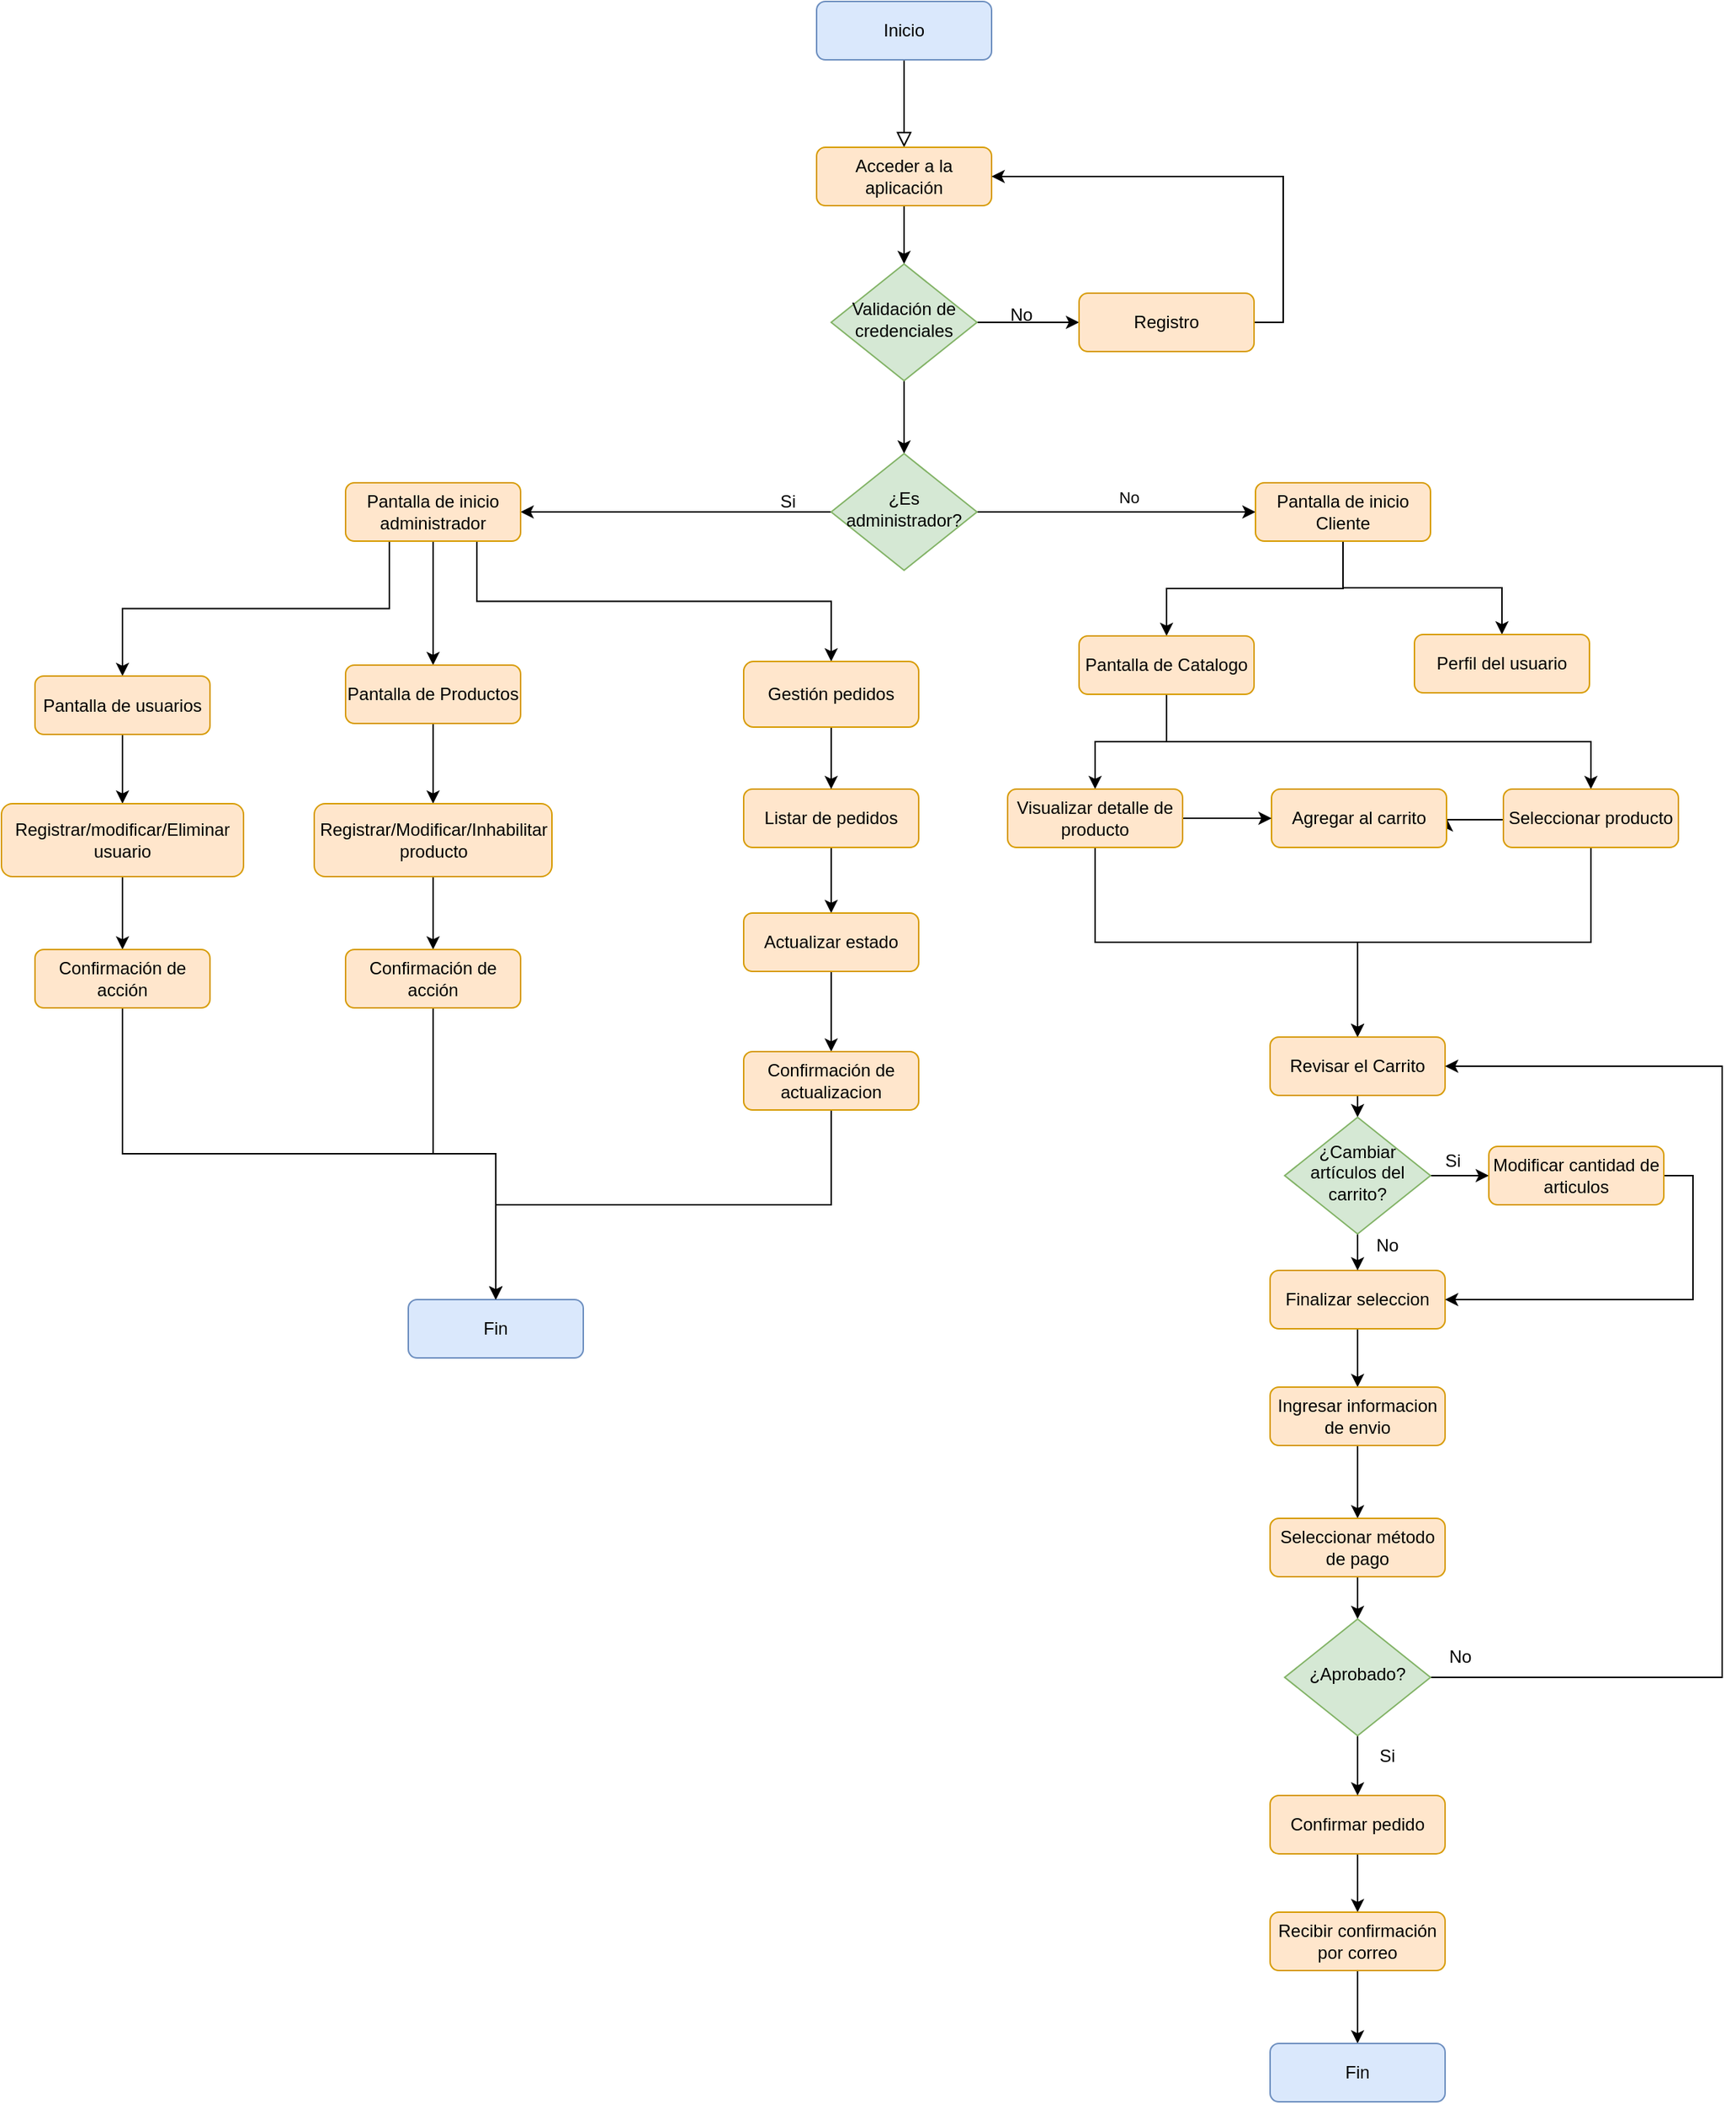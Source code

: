 <mxfile pages="2">
    <diagram id="xbbEQTAgCI8tYSc6bjoW" name="diagrama_de_flujo_juliana_v1">
        <mxGraphModel dx="777" dy="829" grid="1" gridSize="10" guides="1" tooltips="1" connect="1" arrows="1" fold="1" page="1" pageScale="1" pageWidth="827" pageHeight="1169" math="0" shadow="0">
            <root>
                <mxCell id="0"/>
                <mxCell id="1" parent="0"/>
                <mxCell id="FXnHZkVsz2hOcZw9EoI9-1" value="" style="rounded=0;html=1;jettySize=auto;orthogonalLoop=1;fontSize=11;endArrow=block;endFill=0;endSize=8;strokeWidth=1;shadow=0;labelBackgroundColor=none;edgeStyle=orthogonalEdgeStyle;entryX=0.5;entryY=0;entryDx=0;entryDy=0;" parent="1" source="FXnHZkVsz2hOcZw9EoI9-2" target="FXnHZkVsz2hOcZw9EoI9-4" edge="1">
                    <mxGeometry relative="1" as="geometry"/>
                </mxCell>
                <mxCell id="FXnHZkVsz2hOcZw9EoI9-2" value="Inicio" style="rounded=1;whiteSpace=wrap;html=1;fontSize=12;glass=0;strokeWidth=1;shadow=0;fillColor=#dae8fc;strokeColor=#6c8ebf;" parent="1" vertex="1">
                    <mxGeometry x="869" y="160" width="120" height="40" as="geometry"/>
                </mxCell>
                <mxCell id="FXnHZkVsz2hOcZw9EoI9-3" style="edgeStyle=orthogonalEdgeStyle;rounded=0;orthogonalLoop=1;jettySize=auto;html=1;exitX=0.5;exitY=1;exitDx=0;exitDy=0;entryX=0.5;entryY=0;entryDx=0;entryDy=0;" parent="1" source="FXnHZkVsz2hOcZw9EoI9-4" target="FXnHZkVsz2hOcZw9EoI9-7" edge="1">
                    <mxGeometry relative="1" as="geometry"/>
                </mxCell>
                <mxCell id="FXnHZkVsz2hOcZw9EoI9-4" value="Acceder a la aplicación" style="rounded=1;whiteSpace=wrap;html=1;fontSize=12;glass=0;strokeWidth=1;shadow=0;fillColor=#ffe6cc;strokeColor=#d79b00;" parent="1" vertex="1">
                    <mxGeometry x="869" y="260" width="120" height="40" as="geometry"/>
                </mxCell>
                <mxCell id="FXnHZkVsz2hOcZw9EoI9-5" style="edgeStyle=orthogonalEdgeStyle;rounded=0;orthogonalLoop=1;jettySize=auto;html=1;exitX=1;exitY=0.5;exitDx=0;exitDy=0;entryX=0;entryY=0.5;entryDx=0;entryDy=0;" parent="1" source="FXnHZkVsz2hOcZw9EoI9-7" target="FXnHZkVsz2hOcZw9EoI9-8" edge="1">
                    <mxGeometry relative="1" as="geometry">
                        <mxPoint x="1039" y="380" as="targetPoint"/>
                    </mxGeometry>
                </mxCell>
                <mxCell id="FXnHZkVsz2hOcZw9EoI9-6" style="edgeStyle=orthogonalEdgeStyle;rounded=0;orthogonalLoop=1;jettySize=auto;html=1;exitX=0.5;exitY=1;exitDx=0;exitDy=0;" parent="1" source="FXnHZkVsz2hOcZw9EoI9-7" target="FXnHZkVsz2hOcZw9EoI9-14" edge="1">
                    <mxGeometry relative="1" as="geometry">
                        <mxPoint x="929" y="470" as="targetPoint"/>
                    </mxGeometry>
                </mxCell>
                <mxCell id="FXnHZkVsz2hOcZw9EoI9-7" value="Validación de credenciales" style="rhombus;whiteSpace=wrap;html=1;shadow=0;fontFamily=Helvetica;fontSize=12;align=center;strokeWidth=1;spacing=6;spacingTop=-4;fillColor=#d5e8d4;strokeColor=#82b366;" parent="1" vertex="1">
                    <mxGeometry x="879" y="340" width="100" height="80" as="geometry"/>
                </mxCell>
                <mxCell id="051UKTV471z8U81j5HlO-1" style="edgeStyle=orthogonalEdgeStyle;rounded=0;orthogonalLoop=1;jettySize=auto;html=1;exitX=1;exitY=0.5;exitDx=0;exitDy=0;entryX=1;entryY=0.5;entryDx=0;entryDy=0;" parent="1" source="FXnHZkVsz2hOcZw9EoI9-8" target="FXnHZkVsz2hOcZw9EoI9-4" edge="1">
                    <mxGeometry relative="1" as="geometry"/>
                </mxCell>
                <mxCell id="FXnHZkVsz2hOcZw9EoI9-8" value="Registro" style="rounded=1;whiteSpace=wrap;html=1;fontSize=12;glass=0;strokeWidth=1;shadow=0;fillColor=#ffe6cc;strokeColor=#d79b00;" parent="1" vertex="1">
                    <mxGeometry x="1049" y="360" width="120" height="40" as="geometry"/>
                </mxCell>
                <mxCell id="FXnHZkVsz2hOcZw9EoI9-11" style="edgeStyle=orthogonalEdgeStyle;rounded=0;orthogonalLoop=1;jettySize=auto;html=1;exitX=1;exitY=0.5;exitDx=0;exitDy=0;entryX=0;entryY=0.5;entryDx=0;entryDy=0;" parent="1" source="FXnHZkVsz2hOcZw9EoI9-14" target="FXnHZkVsz2hOcZw9EoI9-17" edge="1">
                    <mxGeometry relative="1" as="geometry"/>
                </mxCell>
                <mxCell id="FXnHZkVsz2hOcZw9EoI9-12" value="No" style="edgeLabel;html=1;align=center;verticalAlign=middle;resizable=0;points=[];" parent="FXnHZkVsz2hOcZw9EoI9-11" vertex="1" connectable="0">
                    <mxGeometry x="0.216" y="-1" relative="1" as="geometry">
                        <mxPoint x="-12" y="-11" as="offset"/>
                    </mxGeometry>
                </mxCell>
                <mxCell id="FXnHZkVsz2hOcZw9EoI9-13" style="edgeStyle=orthogonalEdgeStyle;rounded=0;orthogonalLoop=1;jettySize=auto;html=1;exitX=0;exitY=0.5;exitDx=0;exitDy=0;" parent="1" source="FXnHZkVsz2hOcZw9EoI9-14" target="FXnHZkVsz2hOcZw9EoI9-21" edge="1">
                    <mxGeometry relative="1" as="geometry"/>
                </mxCell>
                <mxCell id="FXnHZkVsz2hOcZw9EoI9-14" value="¿Es administrador?" style="rhombus;whiteSpace=wrap;html=1;shadow=0;fontFamily=Helvetica;fontSize=12;align=center;strokeWidth=1;spacing=6;spacingTop=-4;fillColor=#d5e8d4;strokeColor=#82b366;" parent="1" vertex="1">
                    <mxGeometry x="879" y="470" width="100" height="80" as="geometry"/>
                </mxCell>
                <mxCell id="FXnHZkVsz2hOcZw9EoI9-15" style="edgeStyle=orthogonalEdgeStyle;rounded=0;orthogonalLoop=1;jettySize=auto;html=1;exitX=0.5;exitY=1;exitDx=0;exitDy=0;entryX=0.5;entryY=0;entryDx=0;entryDy=0;" parent="1" source="FXnHZkVsz2hOcZw9EoI9-17" target="FXnHZkVsz2hOcZw9EoI9-23" edge="1">
                    <mxGeometry relative="1" as="geometry"/>
                </mxCell>
                <mxCell id="FXnHZkVsz2hOcZw9EoI9-16" style="edgeStyle=orthogonalEdgeStyle;rounded=0;orthogonalLoop=1;jettySize=auto;html=1;exitX=0.5;exitY=1;exitDx=0;exitDy=0;" parent="1" source="FXnHZkVsz2hOcZw9EoI9-17" target="FXnHZkVsz2hOcZw9EoI9-67" edge="1">
                    <mxGeometry relative="1" as="geometry">
                        <mxPoint x="1389" y="610" as="targetPoint"/>
                    </mxGeometry>
                </mxCell>
                <mxCell id="FXnHZkVsz2hOcZw9EoI9-17" value="Pantalla de inicio Cliente" style="rounded=1;whiteSpace=wrap;html=1;fontSize=12;glass=0;strokeWidth=1;shadow=0;fillColor=#ffe6cc;strokeColor=#d79b00;" parent="1" vertex="1">
                    <mxGeometry x="1170" y="490" width="120" height="40" as="geometry"/>
                </mxCell>
                <mxCell id="FXnHZkVsz2hOcZw9EoI9-18" style="edgeStyle=orthogonalEdgeStyle;rounded=0;orthogonalLoop=1;jettySize=auto;html=1;exitX=0.5;exitY=1;exitDx=0;exitDy=0;" parent="1" source="FXnHZkVsz2hOcZw9EoI9-21" target="FXnHZkVsz2hOcZw9EoI9-49" edge="1">
                    <mxGeometry relative="1" as="geometry">
                        <mxPoint x="606.286" y="580" as="targetPoint"/>
                    </mxGeometry>
                </mxCell>
                <mxCell id="FXnHZkVsz2hOcZw9EoI9-19" style="edgeStyle=orthogonalEdgeStyle;rounded=0;orthogonalLoop=1;jettySize=auto;html=1;exitX=0.75;exitY=1;exitDx=0;exitDy=0;entryX=0.5;entryY=0;entryDx=0;entryDy=0;" parent="1" source="FXnHZkVsz2hOcZw9EoI9-21" target="FXnHZkVsz2hOcZw9EoI9-62" edge="1">
                    <mxGeometry relative="1" as="geometry">
                        <mxPoint x="879" y="620" as="targetPoint"/>
                    </mxGeometry>
                </mxCell>
                <mxCell id="FXnHZkVsz2hOcZw9EoI9-20" style="edgeStyle=orthogonalEdgeStyle;rounded=0;orthogonalLoop=1;jettySize=auto;html=1;exitX=0.25;exitY=1;exitDx=0;exitDy=0;entryX=0.5;entryY=0;entryDx=0;entryDy=0;" parent="1" source="FXnHZkVsz2hOcZw9EoI9-21" target="FXnHZkVsz2hOcZw9EoI9-51" edge="1">
                    <mxGeometry relative="1" as="geometry"/>
                </mxCell>
                <mxCell id="FXnHZkVsz2hOcZw9EoI9-21" value="Pantalla de inicio administrador" style="rounded=1;whiteSpace=wrap;html=1;fontSize=12;glass=0;strokeWidth=1;shadow=0;fillColor=#ffe6cc;strokeColor=#d79b00;" parent="1" vertex="1">
                    <mxGeometry x="546" y="490" width="120" height="40" as="geometry"/>
                </mxCell>
                <mxCell id="FXnHZkVsz2hOcZw9EoI9-22" style="edgeStyle=orthogonalEdgeStyle;rounded=0;orthogonalLoop=1;jettySize=auto;html=1;exitX=0.5;exitY=1;exitDx=0;exitDy=0;entryX=0.5;entryY=0;entryDx=0;entryDy=0;" parent="1" source="FXnHZkVsz2hOcZw9EoI9-23" target="FXnHZkVsz2hOcZw9EoI9-26" edge="1">
                    <mxGeometry relative="1" as="geometry"/>
                </mxCell>
                <mxCell id="oEenK_Bo5vY6mumrumCc-2" style="edgeStyle=orthogonalEdgeStyle;rounded=0;orthogonalLoop=1;jettySize=auto;html=1;exitX=0.5;exitY=1;exitDx=0;exitDy=0;" parent="1" source="FXnHZkVsz2hOcZw9EoI9-23" target="oEenK_Bo5vY6mumrumCc-1" edge="1">
                    <mxGeometry relative="1" as="geometry"/>
                </mxCell>
                <mxCell id="FXnHZkVsz2hOcZw9EoI9-23" value="Pantalla de Catalogo" style="rounded=1;whiteSpace=wrap;html=1;fontSize=12;glass=0;strokeWidth=1;shadow=0;fillColor=#ffe6cc;strokeColor=#d79b00;" parent="1" vertex="1">
                    <mxGeometry x="1049" y="595" width="120" height="40" as="geometry"/>
                </mxCell>
                <mxCell id="FXnHZkVsz2hOcZw9EoI9-24" style="edgeStyle=orthogonalEdgeStyle;rounded=0;orthogonalLoop=1;jettySize=auto;html=1;exitX=1;exitY=0.5;exitDx=0;exitDy=0;entryX=1;entryY=0.5;entryDx=0;entryDy=0;" parent="1" source="FXnHZkVsz2hOcZw9EoI9-26" target="FXnHZkVsz2hOcZw9EoI9-27" edge="1">
                    <mxGeometry relative="1" as="geometry">
                        <mxPoint x="1360" y="720.529" as="targetPoint"/>
                        <Array as="points">
                            <mxPoint x="1340" y="721"/>
                            <mxPoint x="1270" y="721"/>
                        </Array>
                    </mxGeometry>
                </mxCell>
                <mxCell id="FXnHZkVsz2hOcZw9EoI9-25" value="" style="edgeStyle=orthogonalEdgeStyle;rounded=0;orthogonalLoop=1;jettySize=auto;html=1;entryX=0.5;entryY=0;entryDx=0;entryDy=0;exitX=0.5;exitY=1;exitDx=0;exitDy=0;" parent="1" source="FXnHZkVsz2hOcZw9EoI9-26" target="FXnHZkVsz2hOcZw9EoI9-29" edge="1">
                    <mxGeometry relative="1" as="geometry">
                        <mxPoint x="1220" y="810" as="targetPoint"/>
                    </mxGeometry>
                </mxCell>
                <mxCell id="FXnHZkVsz2hOcZw9EoI9-26" value="Seleccionar producto" style="rounded=1;whiteSpace=wrap;html=1;fontSize=12;glass=0;strokeWidth=1;shadow=0;fillColor=#ffe6cc;strokeColor=#d79b00;" parent="1" vertex="1">
                    <mxGeometry x="1340" y="700" width="120" height="40" as="geometry"/>
                </mxCell>
                <mxCell id="FXnHZkVsz2hOcZw9EoI9-27" value="Agregar al carrito" style="rounded=1;whiteSpace=wrap;html=1;fontSize=12;glass=0;strokeWidth=1;shadow=0;fillColor=#ffe6cc;strokeColor=#d79b00;" parent="1" vertex="1">
                    <mxGeometry x="1181" y="700" width="120" height="40" as="geometry"/>
                </mxCell>
                <mxCell id="FXnHZkVsz2hOcZw9EoI9-28" style="edgeStyle=orthogonalEdgeStyle;rounded=0;orthogonalLoop=1;jettySize=auto;html=1;exitX=0.5;exitY=1;exitDx=0;exitDy=0;entryX=0.5;entryY=0;entryDx=0;entryDy=0;" parent="1" source="FXnHZkVsz2hOcZw9EoI9-29" target="FXnHZkVsz2hOcZw9EoI9-70" edge="1">
                    <mxGeometry relative="1" as="geometry">
                        <mxPoint x="1239.667" y="970" as="targetPoint"/>
                    </mxGeometry>
                </mxCell>
                <mxCell id="FXnHZkVsz2hOcZw9EoI9-29" value="Revisar el Carrito" style="rounded=1;whiteSpace=wrap;html=1;fontSize=12;glass=0;strokeWidth=1;shadow=0;fillColor=#ffe6cc;strokeColor=#d79b00;" parent="1" vertex="1">
                    <mxGeometry x="1180" y="870" width="120" height="40" as="geometry"/>
                </mxCell>
                <mxCell id="FXnHZkVsz2hOcZw9EoI9-30" style="edgeStyle=orthogonalEdgeStyle;rounded=0;orthogonalLoop=1;jettySize=auto;html=1;exitX=0.5;exitY=1;exitDx=0;exitDy=0;entryX=0.5;entryY=0;entryDx=0;entryDy=0;" parent="1" source="FXnHZkVsz2hOcZw9EoI9-31" target="FXnHZkVsz2hOcZw9EoI9-33" edge="1">
                    <mxGeometry relative="1" as="geometry">
                        <mxPoint x="1239.667" y="1110" as="targetPoint"/>
                    </mxGeometry>
                </mxCell>
                <mxCell id="FXnHZkVsz2hOcZw9EoI9-31" value="Finalizar seleccion" style="rounded=1;whiteSpace=wrap;html=1;fontSize=12;glass=0;strokeWidth=1;shadow=0;fillColor=#ffe6cc;strokeColor=#d79b00;" parent="1" vertex="1">
                    <mxGeometry x="1180" y="1030" width="120" height="40" as="geometry"/>
                </mxCell>
                <mxCell id="FXnHZkVsz2hOcZw9EoI9-32" style="edgeStyle=orthogonalEdgeStyle;rounded=0;orthogonalLoop=1;jettySize=auto;html=1;exitX=0.5;exitY=1;exitDx=0;exitDy=0;entryX=0.5;entryY=0;entryDx=0;entryDy=0;" parent="1" source="FXnHZkVsz2hOcZw9EoI9-33" target="FXnHZkVsz2hOcZw9EoI9-35" edge="1">
                    <mxGeometry relative="1" as="geometry">
                        <mxPoint x="1239.667" y="1190" as="targetPoint"/>
                    </mxGeometry>
                </mxCell>
                <mxCell id="FXnHZkVsz2hOcZw9EoI9-33" value="Ingresar informacion de envio" style="rounded=1;whiteSpace=wrap;html=1;fontSize=12;glass=0;strokeWidth=1;shadow=0;fillColor=#ffe6cc;strokeColor=#d79b00;" parent="1" vertex="1">
                    <mxGeometry x="1180" y="1110" width="120" height="40" as="geometry"/>
                </mxCell>
                <mxCell id="FXnHZkVsz2hOcZw9EoI9-34" style="edgeStyle=orthogonalEdgeStyle;rounded=0;orthogonalLoop=1;jettySize=auto;html=1;exitX=0.5;exitY=1;exitDx=0;exitDy=0;entryX=0.5;entryY=0;entryDx=0;entryDy=0;" parent="1" source="FXnHZkVsz2hOcZw9EoI9-35" target="FXnHZkVsz2hOcZw9EoI9-77" edge="1">
                    <mxGeometry relative="1" as="geometry"/>
                </mxCell>
                <mxCell id="FXnHZkVsz2hOcZw9EoI9-35" value="Seleccionar método de pago" style="rounded=1;whiteSpace=wrap;html=1;fontSize=12;glass=0;strokeWidth=1;shadow=0;fillColor=#ffe6cc;strokeColor=#d79b00;" parent="1" vertex="1">
                    <mxGeometry x="1180" y="1200" width="120" height="40" as="geometry"/>
                </mxCell>
                <mxCell id="FXnHZkVsz2hOcZw9EoI9-36" style="edgeStyle=orthogonalEdgeStyle;rounded=0;orthogonalLoop=1;jettySize=auto;html=1;exitX=0.5;exitY=1;exitDx=0;exitDy=0;entryX=0.5;entryY=0;entryDx=0;entryDy=0;" parent="1" source="FXnHZkVsz2hOcZw9EoI9-38" target="FXnHZkVsz2hOcZw9EoI9-40" edge="1">
                    <mxGeometry relative="1" as="geometry">
                        <mxPoint x="1240.2" y="1460" as="targetPoint"/>
                    </mxGeometry>
                </mxCell>
                <mxCell id="FXnHZkVsz2hOcZw9EoI9-38" value="Confirmar pedido" style="rounded=1;whiteSpace=wrap;html=1;fontSize=12;glass=0;strokeWidth=1;shadow=0;fillColor=#ffe6cc;strokeColor=#d79b00;" parent="1" vertex="1">
                    <mxGeometry x="1180" y="1390" width="120" height="40" as="geometry"/>
                </mxCell>
                <mxCell id="FXnHZkVsz2hOcZw9EoI9-39" style="rounded=0;orthogonalLoop=1;jettySize=auto;html=1;exitX=0.5;exitY=1;exitDx=0;exitDy=0;entryX=0.5;entryY=0;entryDx=0;entryDy=0;" parent="1" source="FXnHZkVsz2hOcZw9EoI9-40" target="FXnHZkVsz2hOcZw9EoI9-41" edge="1">
                    <mxGeometry relative="1" as="geometry">
                        <mxPoint x="1220" y="1550" as="targetPoint"/>
                    </mxGeometry>
                </mxCell>
                <mxCell id="FXnHZkVsz2hOcZw9EoI9-40" value="Recibir confirmación por correo" style="rounded=1;whiteSpace=wrap;html=1;fontSize=12;glass=0;strokeWidth=1;shadow=0;fillColor=#ffe6cc;strokeColor=#d79b00;" parent="1" vertex="1">
                    <mxGeometry x="1180" y="1470" width="120" height="40" as="geometry"/>
                </mxCell>
                <mxCell id="FXnHZkVsz2hOcZw9EoI9-41" value="Fin" style="rounded=1;whiteSpace=wrap;html=1;fontSize=12;glass=0;strokeWidth=1;shadow=0;fillColor=#dae8fc;strokeColor=#6c8ebf;" parent="1" vertex="1">
                    <mxGeometry x="1180" y="1560" width="120" height="40" as="geometry"/>
                </mxCell>
                <mxCell id="FXnHZkVsz2hOcZw9EoI9-42" value="Si" style="text;html=1;align=center;verticalAlign=middle;resizable=0;points=[];autosize=1;strokeColor=none;fillColor=none;" parent="1" vertex="1">
                    <mxGeometry x="834" y="488" width="30" height="30" as="geometry"/>
                </mxCell>
                <mxCell id="FXnHZkVsz2hOcZw9EoI9-43" value="No" style="text;html=1;align=center;verticalAlign=middle;resizable=0;points=[];autosize=1;strokeColor=none;fillColor=none;" parent="1" vertex="1">
                    <mxGeometry x="989" y="360" width="40" height="30" as="geometry"/>
                </mxCell>
                <mxCell id="FXnHZkVsz2hOcZw9EoI9-45" style="edgeStyle=orthogonalEdgeStyle;rounded=0;orthogonalLoop=1;jettySize=auto;html=1;exitX=0.5;exitY=1;exitDx=0;exitDy=0;" parent="1" source="FXnHZkVsz2hOcZw9EoI9-47" target="FXnHZkVsz2hOcZw9EoI9-53" edge="1">
                    <mxGeometry relative="1" as="geometry">
                        <mxPoint x="889.31" y="775" as="targetPoint"/>
                    </mxGeometry>
                </mxCell>
                <mxCell id="FXnHZkVsz2hOcZw9EoI9-47" value="Listar de pedidos" style="rounded=1;whiteSpace=wrap;html=1;fontSize=12;glass=0;strokeWidth=1;shadow=0;fillColor=#ffe6cc;strokeColor=#d79b00;" parent="1" vertex="1">
                    <mxGeometry x="819" y="700" width="120" height="40" as="geometry"/>
                </mxCell>
                <mxCell id="FXnHZkVsz2hOcZw9EoI9-48" style="edgeStyle=orthogonalEdgeStyle;rounded=0;orthogonalLoop=1;jettySize=auto;html=1;exitX=0.5;exitY=1;exitDx=0;exitDy=0;" parent="1" source="FXnHZkVsz2hOcZw9EoI9-49" target="FXnHZkVsz2hOcZw9EoI9-64" edge="1">
                    <mxGeometry relative="1" as="geometry"/>
                </mxCell>
                <mxCell id="FXnHZkVsz2hOcZw9EoI9-49" value="Pantalla de Productos" style="rounded=1;whiteSpace=wrap;html=1;fontSize=12;glass=0;strokeWidth=1;shadow=0;fillColor=#ffe6cc;strokeColor=#d79b00;" parent="1" vertex="1">
                    <mxGeometry x="546" y="615" width="120" height="40" as="geometry"/>
                </mxCell>
                <mxCell id="FXnHZkVsz2hOcZw9EoI9-50" style="edgeStyle=orthogonalEdgeStyle;rounded=0;orthogonalLoop=1;jettySize=auto;html=1;exitX=0.5;exitY=1;exitDx=0;exitDy=0;entryX=0.5;entryY=0;entryDx=0;entryDy=0;" parent="1" source="FXnHZkVsz2hOcZw9EoI9-51" target="FXnHZkVsz2hOcZw9EoI9-66" edge="1">
                    <mxGeometry relative="1" as="geometry"/>
                </mxCell>
                <mxCell id="FXnHZkVsz2hOcZw9EoI9-51" value="Pantalla de usuarios" style="rounded=1;whiteSpace=wrap;html=1;fontSize=12;glass=0;strokeWidth=1;shadow=0;fillColor=#ffe6cc;strokeColor=#d79b00;" parent="1" vertex="1">
                    <mxGeometry x="333" y="622.5" width="120" height="40" as="geometry"/>
                </mxCell>
                <mxCell id="FXnHZkVsz2hOcZw9EoI9-52" style="edgeStyle=orthogonalEdgeStyle;rounded=0;orthogonalLoop=1;jettySize=auto;html=1;exitX=0.5;exitY=1;exitDx=0;exitDy=0;" parent="1" source="FXnHZkVsz2hOcZw9EoI9-53" target="FXnHZkVsz2hOcZw9EoI9-55" edge="1">
                    <mxGeometry relative="1" as="geometry">
                        <mxPoint x="798.765" y="865" as="targetPoint"/>
                    </mxGeometry>
                </mxCell>
                <mxCell id="FXnHZkVsz2hOcZw9EoI9-53" value="Actualizar estado" style="rounded=1;whiteSpace=wrap;html=1;fontSize=12;glass=0;strokeWidth=1;shadow=0;fillColor=#ffe6cc;strokeColor=#d79b00;" parent="1" vertex="1">
                    <mxGeometry x="819" y="785" width="120" height="40" as="geometry"/>
                </mxCell>
                <mxCell id="FXnHZkVsz2hOcZw9EoI9-54" style="edgeStyle=orthogonalEdgeStyle;rounded=0;orthogonalLoop=1;jettySize=auto;html=1;exitX=0.5;exitY=1;exitDx=0;exitDy=0;entryX=0.5;entryY=0;entryDx=0;entryDy=0;" parent="1" source="FXnHZkVsz2hOcZw9EoI9-55" target="FXnHZkVsz2hOcZw9EoI9-60" edge="1">
                    <mxGeometry relative="1" as="geometry">
                        <mxPoint x="849" y="1005" as="targetPoint"/>
                    </mxGeometry>
                </mxCell>
                <mxCell id="FXnHZkVsz2hOcZw9EoI9-55" value="Confirmación de actualizacion" style="rounded=1;whiteSpace=wrap;html=1;fontSize=12;glass=0;strokeWidth=1;shadow=0;fillColor=#ffe6cc;strokeColor=#d79b00;" parent="1" vertex="1">
                    <mxGeometry x="819" y="880" width="120" height="40" as="geometry"/>
                </mxCell>
                <mxCell id="FXnHZkVsz2hOcZw9EoI9-60" value="Fin" style="rounded=1;whiteSpace=wrap;html=1;fontSize=12;glass=0;strokeWidth=1;shadow=0;fillColor=#dae8fc;strokeColor=#6c8ebf;" parent="1" vertex="1">
                    <mxGeometry x="589" y="1050" width="120" height="40" as="geometry"/>
                </mxCell>
                <mxCell id="FXnHZkVsz2hOcZw9EoI9-61" style="edgeStyle=orthogonalEdgeStyle;rounded=0;orthogonalLoop=1;jettySize=auto;html=1;exitX=0.5;exitY=1;exitDx=0;exitDy=0;entryX=0.5;entryY=0;entryDx=0;entryDy=0;" parent="1" source="FXnHZkVsz2hOcZw9EoI9-62" target="FXnHZkVsz2hOcZw9EoI9-47" edge="1">
                    <mxGeometry relative="1" as="geometry"/>
                </mxCell>
                <mxCell id="FXnHZkVsz2hOcZw9EoI9-62" value="Gestión pedidos" style="rounded=1;whiteSpace=wrap;html=1;fontSize=12;glass=0;strokeWidth=1;shadow=0;fillColor=#ffe6cc;strokeColor=#d79b00;" parent="1" vertex="1">
                    <mxGeometry x="819" y="612.5" width="120" height="45" as="geometry"/>
                </mxCell>
                <mxCell id="FXnHZkVsz2hOcZw9EoI9-63" style="edgeStyle=orthogonalEdgeStyle;rounded=0;orthogonalLoop=1;jettySize=auto;html=1;exitX=0.5;exitY=1;exitDx=0;exitDy=0;entryX=0.5;entryY=0;entryDx=0;entryDy=0;" parent="1" source="FXnHZkVsz2hOcZw9EoI9-64" target="FXnHZkVsz2hOcZw9EoI9-81" edge="1">
                    <mxGeometry relative="1" as="geometry">
                        <mxPoint x="621" y="820" as="targetPoint"/>
                    </mxGeometry>
                </mxCell>
                <mxCell id="FXnHZkVsz2hOcZw9EoI9-64" value="Registrar/Modificar/Inhabilitar producto" style="rounded=1;whiteSpace=wrap;html=1;fontSize=12;glass=0;strokeWidth=1;shadow=0;fillColor=#ffe6cc;strokeColor=#d79b00;" parent="1" vertex="1">
                    <mxGeometry x="524.5" y="710" width="163" height="50" as="geometry"/>
                </mxCell>
                <mxCell id="FXnHZkVsz2hOcZw9EoI9-65" style="edgeStyle=orthogonalEdgeStyle;rounded=0;orthogonalLoop=1;jettySize=auto;html=1;exitX=0.5;exitY=1;exitDx=0;exitDy=0;entryX=0.5;entryY=0;entryDx=0;entryDy=0;" parent="1" source="FXnHZkVsz2hOcZw9EoI9-66" target="FXnHZkVsz2hOcZw9EoI9-83" edge="1">
                    <mxGeometry relative="1" as="geometry"/>
                </mxCell>
                <mxCell id="FXnHZkVsz2hOcZw9EoI9-66" value="Registrar/modificar/Eliminar usuario" style="rounded=1;whiteSpace=wrap;html=1;fontSize=12;glass=0;strokeWidth=1;shadow=0;fillColor=#ffe6cc;strokeColor=#d79b00;" parent="1" vertex="1">
                    <mxGeometry x="310" y="710" width="166" height="50" as="geometry"/>
                </mxCell>
                <mxCell id="FXnHZkVsz2hOcZw9EoI9-67" value="Perfil del usuario" style="rounded=1;whiteSpace=wrap;html=1;fontSize=12;glass=0;strokeWidth=1;shadow=0;fillColor=#ffe6cc;strokeColor=#d79b00;" parent="1" vertex="1">
                    <mxGeometry x="1279" y="594" width="120" height="40" as="geometry"/>
                </mxCell>
                <mxCell id="FXnHZkVsz2hOcZw9EoI9-68" style="edgeStyle=orthogonalEdgeStyle;rounded=0;orthogonalLoop=1;jettySize=auto;html=1;exitX=0.5;exitY=1;exitDx=0;exitDy=0;entryX=0.5;entryY=0;entryDx=0;entryDy=0;" parent="1" source="FXnHZkVsz2hOcZw9EoI9-70" target="FXnHZkVsz2hOcZw9EoI9-31" edge="1">
                    <mxGeometry relative="1" as="geometry"/>
                </mxCell>
                <mxCell id="FXnHZkVsz2hOcZw9EoI9-69" style="edgeStyle=orthogonalEdgeStyle;rounded=0;orthogonalLoop=1;jettySize=auto;html=1;exitX=1;exitY=0.5;exitDx=0;exitDy=0;entryX=0;entryY=0.5;entryDx=0;entryDy=0;" parent="1" source="FXnHZkVsz2hOcZw9EoI9-70" target="FXnHZkVsz2hOcZw9EoI9-72" edge="1">
                    <mxGeometry relative="1" as="geometry">
                        <mxPoint x="1330" y="965.286" as="targetPoint"/>
                    </mxGeometry>
                </mxCell>
                <mxCell id="FXnHZkVsz2hOcZw9EoI9-70" value="¿Cambiar artículos del carrito?" style="rhombus;whiteSpace=wrap;html=1;shadow=0;fontFamily=Helvetica;fontSize=12;align=center;strokeWidth=1;spacing=6;spacingTop=-4;fillColor=#d5e8d4;strokeColor=#82b366;" parent="1" vertex="1">
                    <mxGeometry x="1190" y="925" width="100" height="80" as="geometry"/>
                </mxCell>
                <mxCell id="FXnHZkVsz2hOcZw9EoI9-71" style="edgeStyle=orthogonalEdgeStyle;rounded=0;orthogonalLoop=1;jettySize=auto;html=1;exitX=1;exitY=0.5;exitDx=0;exitDy=0;entryX=1;entryY=0.5;entryDx=0;entryDy=0;" parent="1" source="FXnHZkVsz2hOcZw9EoI9-72" target="FXnHZkVsz2hOcZw9EoI9-31" edge="1">
                    <mxGeometry relative="1" as="geometry"/>
                </mxCell>
                <mxCell id="FXnHZkVsz2hOcZw9EoI9-72" value="Modificar cantidad de articulos" style="rounded=1;whiteSpace=wrap;html=1;fontSize=12;glass=0;strokeWidth=1;shadow=0;fillColor=#ffe6cc;strokeColor=#d79b00;" parent="1" vertex="1">
                    <mxGeometry x="1330" y="945" width="120" height="40" as="geometry"/>
                </mxCell>
                <mxCell id="FXnHZkVsz2hOcZw9EoI9-73" value="Si" style="text;html=1;align=center;verticalAlign=middle;resizable=0;points=[];autosize=1;strokeColor=none;fillColor=none;" parent="1" vertex="1">
                    <mxGeometry x="1290" y="940" width="30" height="30" as="geometry"/>
                </mxCell>
                <mxCell id="FXnHZkVsz2hOcZw9EoI9-74" value="No" style="text;html=1;align=center;verticalAlign=middle;resizable=0;points=[];autosize=1;strokeColor=none;fillColor=none;" parent="1" vertex="1">
                    <mxGeometry x="1240" y="998" width="40" height="30" as="geometry"/>
                </mxCell>
                <mxCell id="FXnHZkVsz2hOcZw9EoI9-75" style="edgeStyle=orthogonalEdgeStyle;rounded=0;orthogonalLoop=1;jettySize=auto;html=1;exitX=1;exitY=0.5;exitDx=0;exitDy=0;entryX=1;entryY=0.5;entryDx=0;entryDy=0;" parent="1" source="FXnHZkVsz2hOcZw9EoI9-77" target="FXnHZkVsz2hOcZw9EoI9-29" edge="1">
                    <mxGeometry relative="1" as="geometry">
                        <Array as="points">
                            <mxPoint x="1490" y="1309"/>
                            <mxPoint x="1490" y="890"/>
                        </Array>
                    </mxGeometry>
                </mxCell>
                <mxCell id="FXnHZkVsz2hOcZw9EoI9-76" style="edgeStyle=orthogonalEdgeStyle;rounded=0;orthogonalLoop=1;jettySize=auto;html=1;exitX=0.5;exitY=1;exitDx=0;exitDy=0;entryX=0.5;entryY=0;entryDx=0;entryDy=0;" parent="1" source="FXnHZkVsz2hOcZw9EoI9-77" target="FXnHZkVsz2hOcZw9EoI9-38" edge="1">
                    <mxGeometry relative="1" as="geometry"/>
                </mxCell>
                <mxCell id="FXnHZkVsz2hOcZw9EoI9-77" value="¿Aprobado?" style="rhombus;whiteSpace=wrap;html=1;shadow=0;fontFamily=Helvetica;fontSize=12;align=center;strokeWidth=1;spacing=6;spacingTop=-4;fillColor=#d5e8d4;strokeColor=#82b366;" parent="1" vertex="1">
                    <mxGeometry x="1190" y="1269" width="100" height="80" as="geometry"/>
                </mxCell>
                <mxCell id="FXnHZkVsz2hOcZw9EoI9-78" value="No" style="text;html=1;align=center;verticalAlign=middle;resizable=0;points=[];autosize=1;strokeColor=none;fillColor=none;" parent="1" vertex="1">
                    <mxGeometry x="1290" y="1280" width="40" height="30" as="geometry"/>
                </mxCell>
                <mxCell id="FXnHZkVsz2hOcZw9EoI9-79" value="Si" style="text;html=1;align=center;verticalAlign=middle;resizable=0;points=[];autosize=1;strokeColor=none;fillColor=none;" parent="1" vertex="1">
                    <mxGeometry x="1245" y="1348" width="30" height="30" as="geometry"/>
                </mxCell>
                <mxCell id="FXnHZkVsz2hOcZw9EoI9-80" style="edgeStyle=orthogonalEdgeStyle;rounded=0;orthogonalLoop=1;jettySize=auto;html=1;exitX=0.5;exitY=1;exitDx=0;exitDy=0;" parent="1" source="FXnHZkVsz2hOcZw9EoI9-81" target="FXnHZkVsz2hOcZw9EoI9-60" edge="1">
                    <mxGeometry relative="1" as="geometry"/>
                </mxCell>
                <mxCell id="FXnHZkVsz2hOcZw9EoI9-81" value="Confirmación de acción" style="rounded=1;whiteSpace=wrap;html=1;fontSize=12;glass=0;strokeWidth=1;shadow=0;fillColor=#ffe6cc;strokeColor=#d79b00;" parent="1" vertex="1">
                    <mxGeometry x="546" y="810" width="120" height="40" as="geometry"/>
                </mxCell>
                <mxCell id="FXnHZkVsz2hOcZw9EoI9-82" style="edgeStyle=orthogonalEdgeStyle;rounded=0;orthogonalLoop=1;jettySize=auto;html=1;exitX=0.5;exitY=1;exitDx=0;exitDy=0;" parent="1" source="FXnHZkVsz2hOcZw9EoI9-83" target="FXnHZkVsz2hOcZw9EoI9-60" edge="1">
                    <mxGeometry relative="1" as="geometry"/>
                </mxCell>
                <mxCell id="FXnHZkVsz2hOcZw9EoI9-83" value="Confirmación de acción" style="rounded=1;whiteSpace=wrap;html=1;fontSize=12;glass=0;strokeWidth=1;shadow=0;fillColor=#ffe6cc;strokeColor=#d79b00;" parent="1" vertex="1">
                    <mxGeometry x="333" y="810" width="120" height="40" as="geometry"/>
                </mxCell>
                <mxCell id="ru9AIGyz30A5ls13B_LG-1" style="edgeStyle=orthogonalEdgeStyle;rounded=0;orthogonalLoop=1;jettySize=auto;html=1;exitX=1;exitY=0.5;exitDx=0;exitDy=0;entryX=0;entryY=0.5;entryDx=0;entryDy=0;" parent="1" source="oEenK_Bo5vY6mumrumCc-1" target="FXnHZkVsz2hOcZw9EoI9-27" edge="1">
                    <mxGeometry relative="1" as="geometry"/>
                </mxCell>
                <mxCell id="ru9AIGyz30A5ls13B_LG-2" style="edgeStyle=orthogonalEdgeStyle;rounded=0;orthogonalLoop=1;jettySize=auto;html=1;exitX=0.5;exitY=1;exitDx=0;exitDy=0;" parent="1" source="oEenK_Bo5vY6mumrumCc-1" target="FXnHZkVsz2hOcZw9EoI9-29" edge="1">
                    <mxGeometry relative="1" as="geometry"/>
                </mxCell>
                <mxCell id="oEenK_Bo5vY6mumrumCc-1" value="Visualizar detalle de producto" style="rounded=1;whiteSpace=wrap;html=1;fontSize=12;glass=0;strokeWidth=1;shadow=0;fillColor=#ffe6cc;strokeColor=#d79b00;" parent="1" vertex="1">
                    <mxGeometry x="1000" y="700" width="120" height="40" as="geometry"/>
                </mxCell>
            </root>
        </mxGraphModel>
    </diagram>
</mxfile>